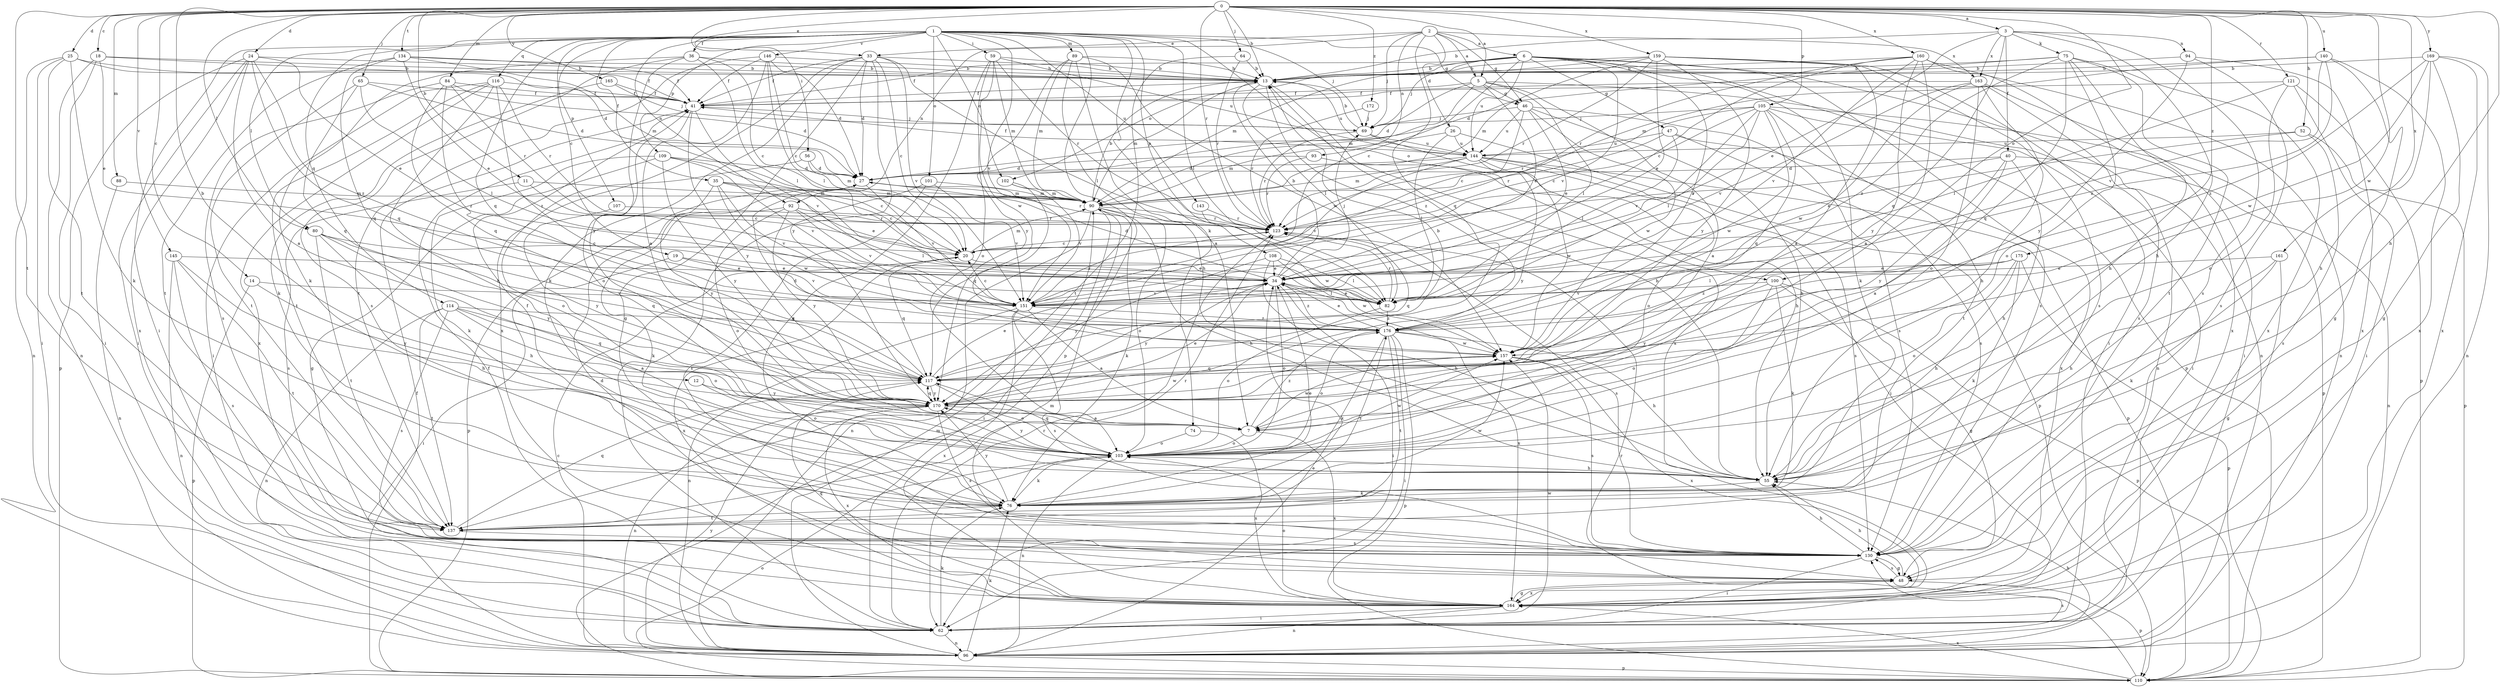 strict digraph  {
0;
1;
2;
3;
5;
6;
7;
11;
12;
13;
14;
18;
19;
20;
24;
25;
26;
27;
33;
34;
35;
36;
40;
41;
46;
47;
48;
52;
55;
56;
59;
62;
64;
65;
69;
74;
75;
76;
80;
82;
84;
88;
89;
90;
92;
93;
94;
96;
100;
101;
102;
103;
105;
107;
108;
109;
110;
114;
116;
117;
121;
123;
130;
134;
137;
140;
143;
144;
145;
146;
151;
157;
159;
160;
161;
163;
164;
165;
169;
170;
172;
175;
176;
0 -> 3  [label=a];
0 -> 5  [label=a];
0 -> 11  [label=b];
0 -> 12  [label=b];
0 -> 13  [label=b];
0 -> 14  [label=c];
0 -> 18  [label=c];
0 -> 24  [label=d];
0 -> 25  [label=d];
0 -> 33  [label=e];
0 -> 52  [label=h];
0 -> 55  [label=h];
0 -> 56  [label=i];
0 -> 64  [label=j];
0 -> 65  [label=j];
0 -> 80  [label=l];
0 -> 84  [label=m];
0 -> 88  [label=m];
0 -> 100  [label=o];
0 -> 105  [label=p];
0 -> 121  [label=r];
0 -> 123  [label=r];
0 -> 134  [label=t];
0 -> 137  [label=t];
0 -> 140  [label=u];
0 -> 145  [label=v];
0 -> 157  [label=w];
0 -> 159  [label=x];
0 -> 160  [label=x];
0 -> 161  [label=x];
0 -> 165  [label=y];
0 -> 169  [label=y];
0 -> 172  [label=z];
0 -> 175  [label=z];
1 -> 19  [label=c];
1 -> 35  [label=f];
1 -> 36  [label=f];
1 -> 46  [label=g];
1 -> 59  [label=i];
1 -> 62  [label=i];
1 -> 69  [label=j];
1 -> 74  [label=k];
1 -> 80  [label=l];
1 -> 82  [label=l];
1 -> 89  [label=m];
1 -> 92  [label=n];
1 -> 100  [label=o];
1 -> 101  [label=o];
1 -> 102  [label=o];
1 -> 107  [label=p];
1 -> 108  [label=p];
1 -> 109  [label=p];
1 -> 110  [label=p];
1 -> 114  [label=q];
1 -> 116  [label=q];
1 -> 117  [label=q];
1 -> 143  [label=u];
1 -> 146  [label=v];
1 -> 151  [label=v];
2 -> 5  [label=a];
2 -> 6  [label=a];
2 -> 26  [label=d];
2 -> 33  [label=e];
2 -> 46  [label=g];
2 -> 69  [label=j];
2 -> 92  [label=n];
2 -> 93  [label=n];
2 -> 117  [label=q];
2 -> 163  [label=x];
3 -> 13  [label=b];
3 -> 34  [label=e];
3 -> 40  [label=f];
3 -> 55  [label=h];
3 -> 75  [label=k];
3 -> 94  [label=n];
3 -> 117  [label=q];
3 -> 130  [label=s];
3 -> 163  [label=x];
5 -> 7  [label=a];
5 -> 27  [label=d];
5 -> 34  [label=e];
5 -> 41  [label=f];
5 -> 46  [label=g];
5 -> 82  [label=l];
5 -> 90  [label=m];
5 -> 96  [label=n];
6 -> 13  [label=b];
6 -> 20  [label=c];
6 -> 41  [label=f];
6 -> 47  [label=g];
6 -> 76  [label=k];
6 -> 90  [label=m];
6 -> 96  [label=n];
6 -> 102  [label=o];
6 -> 110  [label=p];
6 -> 130  [label=s];
6 -> 144  [label=u];
6 -> 151  [label=v];
6 -> 176  [label=z];
7 -> 103  [label=o];
7 -> 157  [label=w];
7 -> 164  [label=x];
7 -> 176  [label=z];
11 -> 20  [label=c];
11 -> 90  [label=m];
11 -> 130  [label=s];
12 -> 103  [label=o];
12 -> 170  [label=y];
13 -> 41  [label=f];
13 -> 82  [label=l];
13 -> 90  [label=m];
13 -> 144  [label=u];
13 -> 164  [label=x];
13 -> 176  [label=z];
14 -> 110  [label=p];
14 -> 151  [label=v];
14 -> 170  [label=y];
18 -> 13  [label=b];
18 -> 34  [label=e];
18 -> 41  [label=f];
18 -> 62  [label=i];
18 -> 96  [label=n];
19 -> 34  [label=e];
19 -> 62  [label=i];
19 -> 151  [label=v];
20 -> 34  [label=e];
20 -> 90  [label=m];
20 -> 117  [label=q];
20 -> 164  [label=x];
24 -> 7  [label=a];
24 -> 13  [label=b];
24 -> 34  [label=e];
24 -> 62  [label=i];
24 -> 110  [label=p];
24 -> 117  [label=q];
24 -> 164  [label=x];
24 -> 176  [label=z];
25 -> 13  [label=b];
25 -> 27  [label=d];
25 -> 62  [label=i];
25 -> 76  [label=k];
25 -> 96  [label=n];
25 -> 137  [label=t];
26 -> 82  [label=l];
26 -> 90  [label=m];
26 -> 110  [label=p];
26 -> 144  [label=u];
27 -> 90  [label=m];
27 -> 110  [label=p];
27 -> 123  [label=r];
27 -> 151  [label=v];
33 -> 13  [label=b];
33 -> 20  [label=c];
33 -> 27  [label=d];
33 -> 41  [label=f];
33 -> 48  [label=g];
33 -> 76  [label=k];
33 -> 82  [label=l];
33 -> 151  [label=v];
33 -> 164  [label=x];
33 -> 170  [label=y];
34 -> 13  [label=b];
34 -> 27  [label=d];
34 -> 62  [label=i];
34 -> 69  [label=j];
34 -> 82  [label=l];
34 -> 103  [label=o];
34 -> 151  [label=v];
34 -> 164  [label=x];
34 -> 170  [label=y];
34 -> 176  [label=z];
35 -> 20  [label=c];
35 -> 34  [label=e];
35 -> 90  [label=m];
35 -> 151  [label=v];
35 -> 157  [label=w];
35 -> 170  [label=y];
36 -> 13  [label=b];
36 -> 20  [label=c];
36 -> 76  [label=k];
36 -> 82  [label=l];
36 -> 130  [label=s];
36 -> 170  [label=y];
40 -> 7  [label=a];
40 -> 27  [label=d];
40 -> 55  [label=h];
40 -> 96  [label=n];
40 -> 123  [label=r];
40 -> 170  [label=y];
41 -> 69  [label=j];
41 -> 103  [label=o];
41 -> 151  [label=v];
41 -> 170  [label=y];
46 -> 20  [label=c];
46 -> 34  [label=e];
46 -> 55  [label=h];
46 -> 69  [label=j];
46 -> 130  [label=s];
46 -> 144  [label=u];
46 -> 157  [label=w];
47 -> 82  [label=l];
47 -> 123  [label=r];
47 -> 130  [label=s];
47 -> 144  [label=u];
47 -> 164  [label=x];
48 -> 27  [label=d];
48 -> 55  [label=h];
48 -> 110  [label=p];
48 -> 130  [label=s];
48 -> 164  [label=x];
52 -> 34  [label=e];
52 -> 110  [label=p];
52 -> 130  [label=s];
52 -> 144  [label=u];
55 -> 13  [label=b];
55 -> 76  [label=k];
56 -> 27  [label=d];
56 -> 90  [label=m];
56 -> 103  [label=o];
59 -> 13  [label=b];
59 -> 48  [label=g];
59 -> 90  [label=m];
59 -> 103  [label=o];
59 -> 123  [label=r];
59 -> 144  [label=u];
59 -> 157  [label=w];
62 -> 41  [label=f];
62 -> 76  [label=k];
62 -> 96  [label=n];
62 -> 123  [label=r];
62 -> 157  [label=w];
64 -> 13  [label=b];
64 -> 123  [label=r];
64 -> 137  [label=t];
65 -> 27  [label=d];
65 -> 41  [label=f];
65 -> 82  [label=l];
65 -> 117  [label=q];
65 -> 137  [label=t];
69 -> 13  [label=b];
69 -> 55  [label=h];
69 -> 123  [label=r];
69 -> 144  [label=u];
74 -> 103  [label=o];
74 -> 164  [label=x];
75 -> 13  [label=b];
75 -> 27  [label=d];
75 -> 55  [label=h];
75 -> 103  [label=o];
75 -> 117  [label=q];
75 -> 137  [label=t];
75 -> 164  [label=x];
75 -> 176  [label=z];
76 -> 34  [label=e];
76 -> 41  [label=f];
76 -> 137  [label=t];
76 -> 157  [label=w];
76 -> 170  [label=y];
76 -> 176  [label=z];
80 -> 20  [label=c];
80 -> 55  [label=h];
80 -> 117  [label=q];
80 -> 137  [label=t];
80 -> 170  [label=y];
82 -> 34  [label=e];
82 -> 103  [label=o];
82 -> 123  [label=r];
82 -> 176  [label=z];
84 -> 27  [label=d];
84 -> 41  [label=f];
84 -> 117  [label=q];
84 -> 123  [label=r];
84 -> 130  [label=s];
84 -> 176  [label=z];
88 -> 90  [label=m];
88 -> 96  [label=n];
89 -> 7  [label=a];
89 -> 13  [label=b];
89 -> 55  [label=h];
89 -> 90  [label=m];
89 -> 157  [label=w];
89 -> 170  [label=y];
90 -> 13  [label=b];
90 -> 55  [label=h];
90 -> 62  [label=i];
90 -> 76  [label=k];
90 -> 96  [label=n];
90 -> 103  [label=o];
90 -> 123  [label=r];
92 -> 76  [label=k];
92 -> 82  [label=l];
92 -> 103  [label=o];
92 -> 123  [label=r];
92 -> 151  [label=v];
92 -> 170  [label=y];
93 -> 27  [label=d];
93 -> 62  [label=i];
93 -> 123  [label=r];
94 -> 13  [label=b];
94 -> 130  [label=s];
94 -> 164  [label=x];
94 -> 170  [label=y];
96 -> 20  [label=c];
96 -> 34  [label=e];
96 -> 55  [label=h];
96 -> 76  [label=k];
96 -> 90  [label=m];
96 -> 110  [label=p];
96 -> 130  [label=s];
96 -> 170  [label=y];
100 -> 48  [label=g];
100 -> 76  [label=k];
100 -> 103  [label=o];
100 -> 110  [label=p];
100 -> 151  [label=v];
100 -> 170  [label=y];
101 -> 62  [label=i];
101 -> 90  [label=m];
101 -> 130  [label=s];
101 -> 151  [label=v];
102 -> 90  [label=m];
102 -> 117  [label=q];
102 -> 151  [label=v];
103 -> 55  [label=h];
103 -> 62  [label=i];
103 -> 76  [label=k];
103 -> 96  [label=n];
103 -> 117  [label=q];
103 -> 157  [label=w];
103 -> 170  [label=y];
105 -> 20  [label=c];
105 -> 62  [label=i];
105 -> 69  [label=j];
105 -> 82  [label=l];
105 -> 110  [label=p];
105 -> 117  [label=q];
105 -> 123  [label=r];
105 -> 137  [label=t];
105 -> 151  [label=v];
105 -> 157  [label=w];
107 -> 123  [label=r];
107 -> 170  [label=y];
108 -> 34  [label=e];
108 -> 55  [label=h];
108 -> 82  [label=l];
108 -> 157  [label=w];
108 -> 170  [label=y];
109 -> 20  [label=c];
109 -> 27  [label=d];
109 -> 48  [label=g];
109 -> 76  [label=k];
109 -> 151  [label=v];
109 -> 170  [label=y];
110 -> 41  [label=f];
110 -> 103  [label=o];
110 -> 123  [label=r];
110 -> 164  [label=x];
114 -> 7  [label=a];
114 -> 96  [label=n];
114 -> 103  [label=o];
114 -> 117  [label=q];
114 -> 130  [label=s];
114 -> 137  [label=t];
114 -> 176  [label=z];
116 -> 41  [label=f];
116 -> 55  [label=h];
116 -> 62  [label=i];
116 -> 123  [label=r];
116 -> 137  [label=t];
116 -> 164  [label=x];
116 -> 176  [label=z];
117 -> 13  [label=b];
117 -> 27  [label=d];
117 -> 34  [label=e];
117 -> 103  [label=o];
117 -> 170  [label=y];
121 -> 41  [label=f];
121 -> 62  [label=i];
121 -> 82  [label=l];
121 -> 103  [label=o];
121 -> 110  [label=p];
123 -> 20  [label=c];
123 -> 117  [label=q];
123 -> 130  [label=s];
130 -> 48  [label=g];
130 -> 55  [label=h];
130 -> 62  [label=i];
134 -> 13  [label=b];
134 -> 34  [label=e];
134 -> 41  [label=f];
134 -> 90  [label=m];
134 -> 117  [label=q];
134 -> 137  [label=t];
137 -> 117  [label=q];
137 -> 123  [label=r];
137 -> 130  [label=s];
140 -> 13  [label=b];
140 -> 48  [label=g];
140 -> 90  [label=m];
140 -> 151  [label=v];
140 -> 164  [label=x];
140 -> 176  [label=z];
143 -> 123  [label=r];
143 -> 157  [label=w];
144 -> 27  [label=d];
144 -> 41  [label=f];
144 -> 90  [label=m];
144 -> 103  [label=o];
144 -> 110  [label=p];
144 -> 130  [label=s];
144 -> 151  [label=v];
144 -> 157  [label=w];
144 -> 170  [label=y];
145 -> 34  [label=e];
145 -> 55  [label=h];
145 -> 96  [label=n];
145 -> 130  [label=s];
145 -> 137  [label=t];
146 -> 7  [label=a];
146 -> 13  [label=b];
146 -> 20  [label=c];
146 -> 27  [label=d];
146 -> 41  [label=f];
146 -> 82  [label=l];
146 -> 137  [label=t];
151 -> 7  [label=a];
151 -> 20  [label=c];
151 -> 96  [label=n];
151 -> 123  [label=r];
151 -> 130  [label=s];
151 -> 164  [label=x];
151 -> 176  [label=z];
157 -> 117  [label=q];
157 -> 130  [label=s];
157 -> 164  [label=x];
159 -> 7  [label=a];
159 -> 13  [label=b];
159 -> 34  [label=e];
159 -> 62  [label=i];
159 -> 69  [label=j];
159 -> 90  [label=m];
159 -> 123  [label=r];
159 -> 130  [label=s];
159 -> 170  [label=y];
160 -> 7  [label=a];
160 -> 13  [label=b];
160 -> 20  [label=c];
160 -> 96  [label=n];
160 -> 123  [label=r];
160 -> 151  [label=v];
160 -> 164  [label=x];
160 -> 170  [label=y];
161 -> 34  [label=e];
161 -> 48  [label=g];
161 -> 55  [label=h];
161 -> 76  [label=k];
163 -> 41  [label=f];
163 -> 55  [label=h];
163 -> 62  [label=i];
163 -> 103  [label=o];
163 -> 130  [label=s];
163 -> 151  [label=v];
163 -> 157  [label=w];
164 -> 48  [label=g];
164 -> 62  [label=i];
164 -> 90  [label=m];
164 -> 96  [label=n];
164 -> 103  [label=o];
164 -> 117  [label=q];
165 -> 41  [label=f];
165 -> 69  [label=j];
165 -> 76  [label=k];
169 -> 13  [label=b];
169 -> 48  [label=g];
169 -> 55  [label=h];
169 -> 96  [label=n];
169 -> 157  [label=w];
169 -> 164  [label=x];
169 -> 176  [label=z];
170 -> 7  [label=a];
170 -> 34  [label=e];
170 -> 96  [label=n];
170 -> 117  [label=q];
170 -> 130  [label=s];
170 -> 157  [label=w];
170 -> 164  [label=x];
172 -> 69  [label=j];
172 -> 123  [label=r];
175 -> 34  [label=e];
175 -> 55  [label=h];
175 -> 76  [label=k];
175 -> 82  [label=l];
175 -> 103  [label=o];
175 -> 110  [label=p];
175 -> 176  [label=z];
176 -> 34  [label=e];
176 -> 55  [label=h];
176 -> 62  [label=i];
176 -> 76  [label=k];
176 -> 103  [label=o];
176 -> 110  [label=p];
176 -> 137  [label=t];
176 -> 157  [label=w];
}
